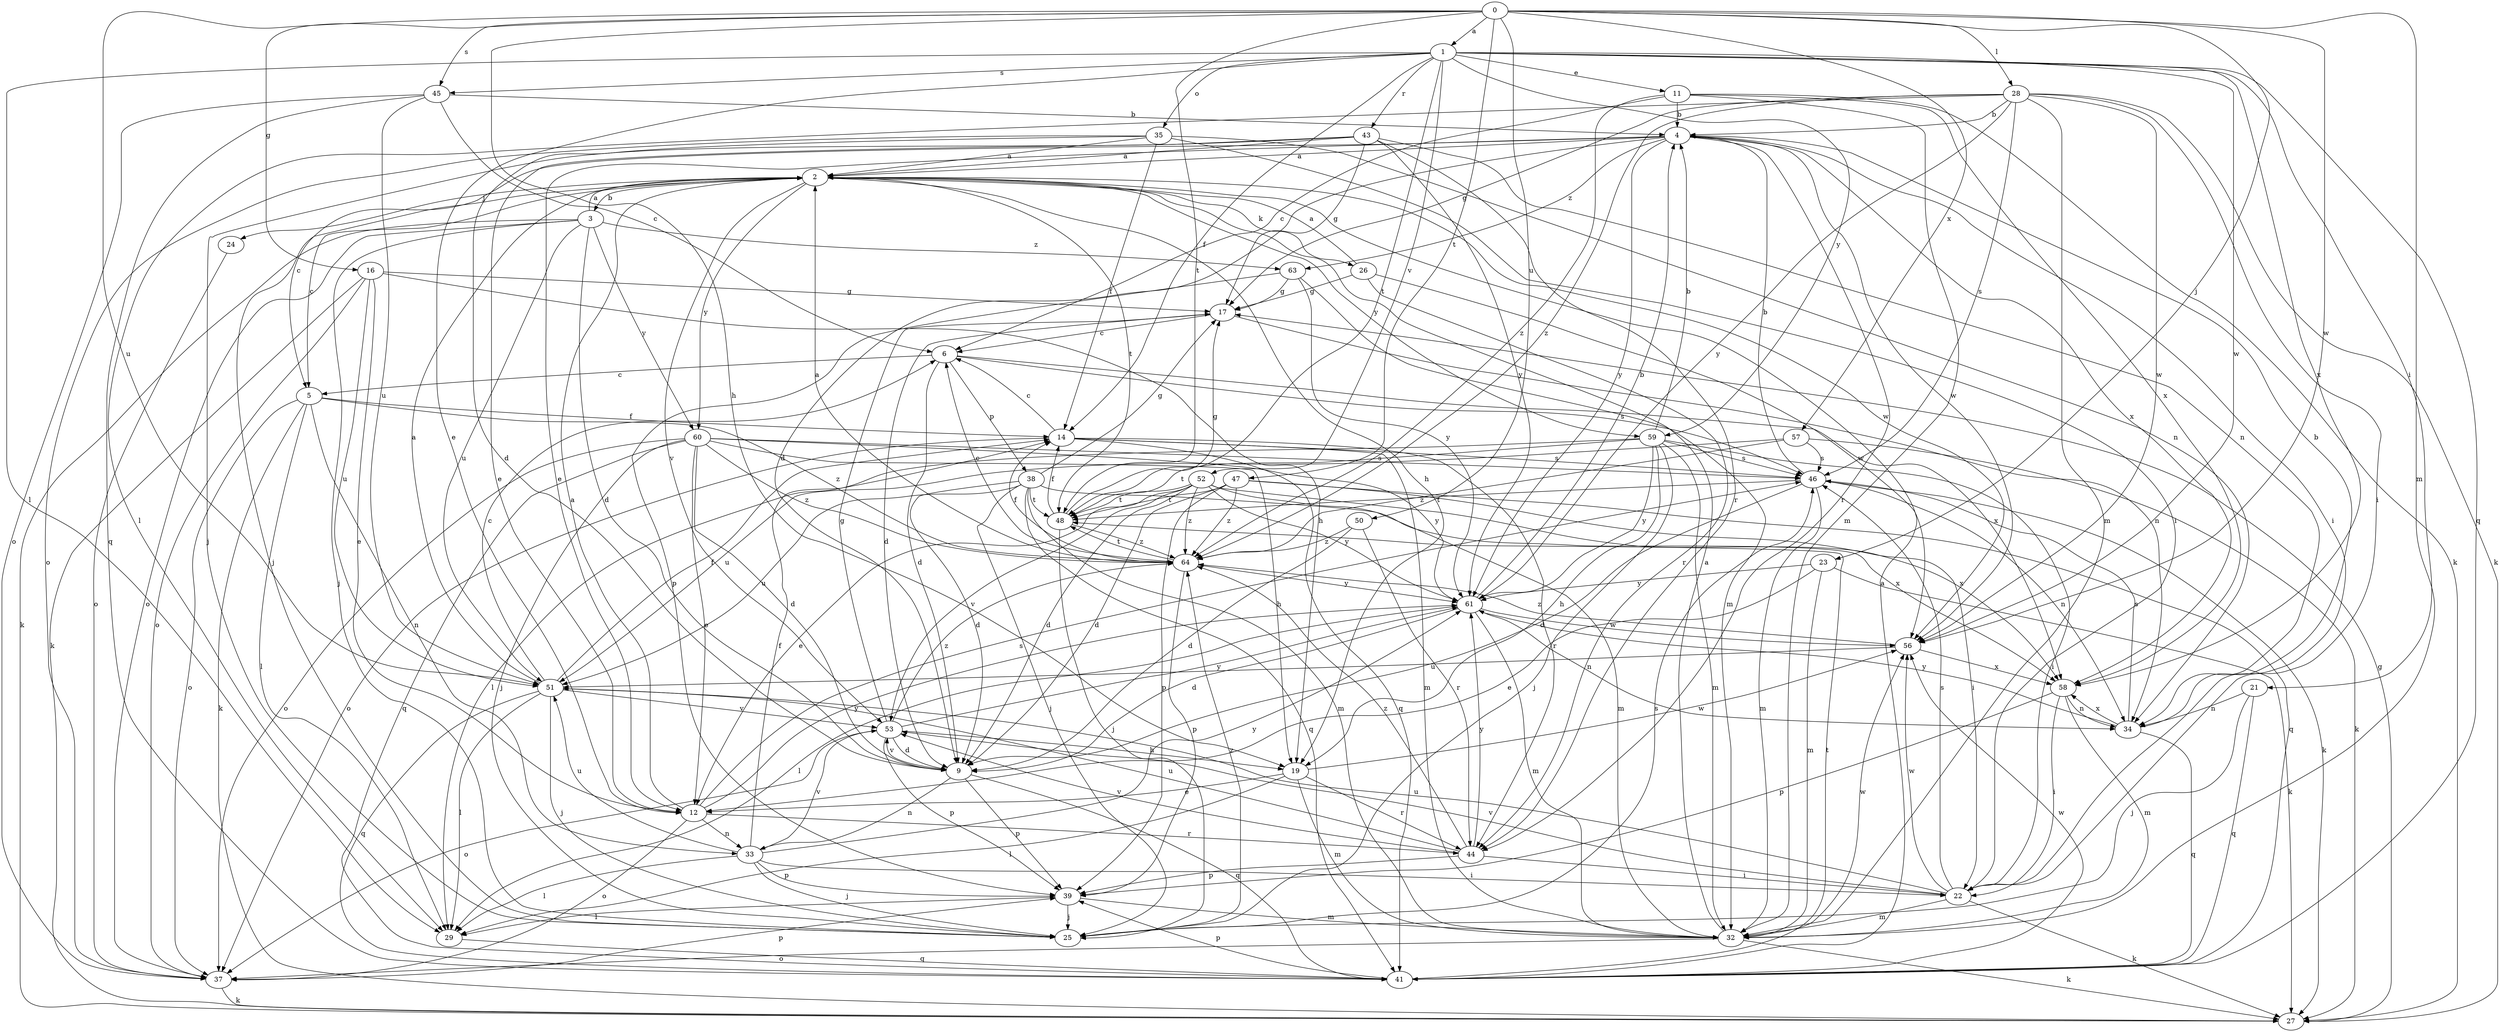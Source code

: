 strict digraph  {
0;
1;
2;
3;
4;
5;
6;
9;
11;
12;
14;
16;
17;
19;
21;
22;
23;
24;
25;
26;
27;
28;
29;
32;
33;
34;
35;
37;
38;
39;
41;
43;
44;
45;
46;
47;
48;
50;
51;
52;
53;
56;
57;
58;
59;
60;
61;
63;
64;
0 -> 1  [label=a];
0 -> 16  [label=g];
0 -> 19  [label=h];
0 -> 23  [label=j];
0 -> 28  [label=l];
0 -> 32  [label=m];
0 -> 45  [label=s];
0 -> 47  [label=t];
0 -> 48  [label=t];
0 -> 50  [label=u];
0 -> 51  [label=u];
0 -> 56  [label=w];
0 -> 57  [label=x];
1 -> 11  [label=e];
1 -> 12  [label=e];
1 -> 14  [label=f];
1 -> 21  [label=i];
1 -> 29  [label=l];
1 -> 35  [label=o];
1 -> 41  [label=q];
1 -> 43  [label=r];
1 -> 45  [label=s];
1 -> 48  [label=t];
1 -> 52  [label=v];
1 -> 56  [label=w];
1 -> 58  [label=x];
1 -> 59  [label=y];
2 -> 3  [label=b];
2 -> 5  [label=c];
2 -> 19  [label=h];
2 -> 24  [label=j];
2 -> 25  [label=j];
2 -> 26  [label=k];
2 -> 48  [label=t];
2 -> 53  [label=v];
2 -> 56  [label=w];
2 -> 59  [label=y];
2 -> 60  [label=y];
3 -> 2  [label=a];
3 -> 9  [label=d];
3 -> 25  [label=j];
3 -> 27  [label=k];
3 -> 37  [label=o];
3 -> 51  [label=u];
3 -> 60  [label=y];
3 -> 63  [label=z];
4 -> 2  [label=a];
4 -> 5  [label=c];
4 -> 9  [label=d];
4 -> 12  [label=e];
4 -> 22  [label=i];
4 -> 44  [label=r];
4 -> 56  [label=w];
4 -> 58  [label=x];
4 -> 61  [label=y];
4 -> 63  [label=z];
5 -> 14  [label=f];
5 -> 27  [label=k];
5 -> 29  [label=l];
5 -> 33  [label=n];
5 -> 37  [label=o];
5 -> 64  [label=z];
6 -> 5  [label=c];
6 -> 9  [label=d];
6 -> 38  [label=p];
6 -> 46  [label=s];
6 -> 58  [label=x];
9 -> 33  [label=n];
9 -> 39  [label=p];
9 -> 41  [label=q];
9 -> 53  [label=v];
11 -> 4  [label=b];
11 -> 6  [label=c];
11 -> 27  [label=k];
11 -> 32  [label=m];
11 -> 58  [label=x];
11 -> 64  [label=z];
12 -> 2  [label=a];
12 -> 33  [label=n];
12 -> 37  [label=o];
12 -> 44  [label=r];
12 -> 46  [label=s];
12 -> 61  [label=y];
14 -> 6  [label=c];
14 -> 32  [label=m];
14 -> 37  [label=o];
14 -> 41  [label=q];
14 -> 44  [label=r];
14 -> 46  [label=s];
16 -> 12  [label=e];
16 -> 17  [label=g];
16 -> 19  [label=h];
16 -> 27  [label=k];
16 -> 37  [label=o];
16 -> 51  [label=u];
17 -> 6  [label=c];
17 -> 9  [label=d];
17 -> 34  [label=n];
19 -> 12  [label=e];
19 -> 29  [label=l];
19 -> 32  [label=m];
19 -> 44  [label=r];
19 -> 56  [label=w];
21 -> 25  [label=j];
21 -> 34  [label=n];
21 -> 41  [label=q];
22 -> 27  [label=k];
22 -> 32  [label=m];
22 -> 46  [label=s];
22 -> 51  [label=u];
22 -> 53  [label=v];
22 -> 56  [label=w];
23 -> 12  [label=e];
23 -> 27  [label=k];
23 -> 32  [label=m];
23 -> 61  [label=y];
24 -> 37  [label=o];
25 -> 46  [label=s];
25 -> 64  [label=z];
26 -> 2  [label=a];
26 -> 17  [label=g];
26 -> 44  [label=r];
26 -> 56  [label=w];
27 -> 17  [label=g];
28 -> 4  [label=b];
28 -> 17  [label=g];
28 -> 22  [label=i];
28 -> 27  [label=k];
28 -> 29  [label=l];
28 -> 32  [label=m];
28 -> 46  [label=s];
28 -> 56  [label=w];
28 -> 61  [label=y];
28 -> 64  [label=z];
29 -> 41  [label=q];
32 -> 2  [label=a];
32 -> 27  [label=k];
32 -> 37  [label=o];
32 -> 56  [label=w];
33 -> 14  [label=f];
33 -> 22  [label=i];
33 -> 25  [label=j];
33 -> 29  [label=l];
33 -> 39  [label=p];
33 -> 51  [label=u];
33 -> 53  [label=v];
33 -> 61  [label=y];
34 -> 4  [label=b];
34 -> 41  [label=q];
34 -> 46  [label=s];
34 -> 58  [label=x];
34 -> 61  [label=y];
35 -> 2  [label=a];
35 -> 9  [label=d];
35 -> 14  [label=f];
35 -> 22  [label=i];
35 -> 34  [label=n];
35 -> 37  [label=o];
37 -> 27  [label=k];
37 -> 39  [label=p];
38 -> 9  [label=d];
38 -> 17  [label=g];
38 -> 25  [label=j];
38 -> 32  [label=m];
38 -> 41  [label=q];
38 -> 48  [label=t];
38 -> 51  [label=u];
38 -> 58  [label=x];
39 -> 25  [label=j];
39 -> 29  [label=l];
39 -> 32  [label=m];
41 -> 2  [label=a];
41 -> 39  [label=p];
41 -> 48  [label=t];
41 -> 56  [label=w];
43 -> 2  [label=a];
43 -> 12  [label=e];
43 -> 17  [label=g];
43 -> 25  [label=j];
43 -> 34  [label=n];
43 -> 44  [label=r];
43 -> 61  [label=y];
44 -> 22  [label=i];
44 -> 39  [label=p];
44 -> 51  [label=u];
44 -> 53  [label=v];
44 -> 61  [label=y];
44 -> 64  [label=z];
45 -> 4  [label=b];
45 -> 6  [label=c];
45 -> 37  [label=o];
45 -> 41  [label=q];
45 -> 51  [label=u];
46 -> 4  [label=b];
46 -> 9  [label=d];
46 -> 27  [label=k];
46 -> 32  [label=m];
46 -> 34  [label=n];
46 -> 48  [label=t];
47 -> 9  [label=d];
47 -> 22  [label=i];
47 -> 39  [label=p];
47 -> 41  [label=q];
47 -> 48  [label=t];
47 -> 64  [label=z];
48 -> 14  [label=f];
48 -> 17  [label=g];
48 -> 25  [label=j];
48 -> 64  [label=z];
50 -> 9  [label=d];
50 -> 44  [label=r];
50 -> 64  [label=z];
51 -> 2  [label=a];
51 -> 6  [label=c];
51 -> 14  [label=f];
51 -> 25  [label=j];
51 -> 29  [label=l];
51 -> 41  [label=q];
51 -> 53  [label=v];
52 -> 9  [label=d];
52 -> 12  [label=e];
52 -> 32  [label=m];
52 -> 48  [label=t];
52 -> 53  [label=v];
52 -> 58  [label=x];
52 -> 61  [label=y];
52 -> 64  [label=z];
53 -> 9  [label=d];
53 -> 17  [label=g];
53 -> 19  [label=h];
53 -> 37  [label=o];
53 -> 39  [label=p];
53 -> 61  [label=y];
53 -> 64  [label=z];
56 -> 51  [label=u];
56 -> 58  [label=x];
56 -> 64  [label=z];
57 -> 27  [label=k];
57 -> 46  [label=s];
57 -> 51  [label=u];
57 -> 64  [label=z];
58 -> 22  [label=i];
58 -> 32  [label=m];
58 -> 34  [label=n];
58 -> 39  [label=p];
59 -> 4  [label=b];
59 -> 19  [label=h];
59 -> 22  [label=i];
59 -> 25  [label=j];
59 -> 29  [label=l];
59 -> 32  [label=m];
59 -> 46  [label=s];
59 -> 48  [label=t];
59 -> 61  [label=y];
60 -> 9  [label=d];
60 -> 12  [label=e];
60 -> 19  [label=h];
60 -> 25  [label=j];
60 -> 37  [label=o];
60 -> 41  [label=q];
60 -> 46  [label=s];
60 -> 61  [label=y];
60 -> 64  [label=z];
61 -> 4  [label=b];
61 -> 9  [label=d];
61 -> 29  [label=l];
61 -> 32  [label=m];
61 -> 34  [label=n];
61 -> 56  [label=w];
63 -> 17  [label=g];
63 -> 32  [label=m];
63 -> 39  [label=p];
63 -> 61  [label=y];
64 -> 2  [label=a];
64 -> 6  [label=c];
64 -> 14  [label=f];
64 -> 39  [label=p];
64 -> 48  [label=t];
64 -> 61  [label=y];
}
